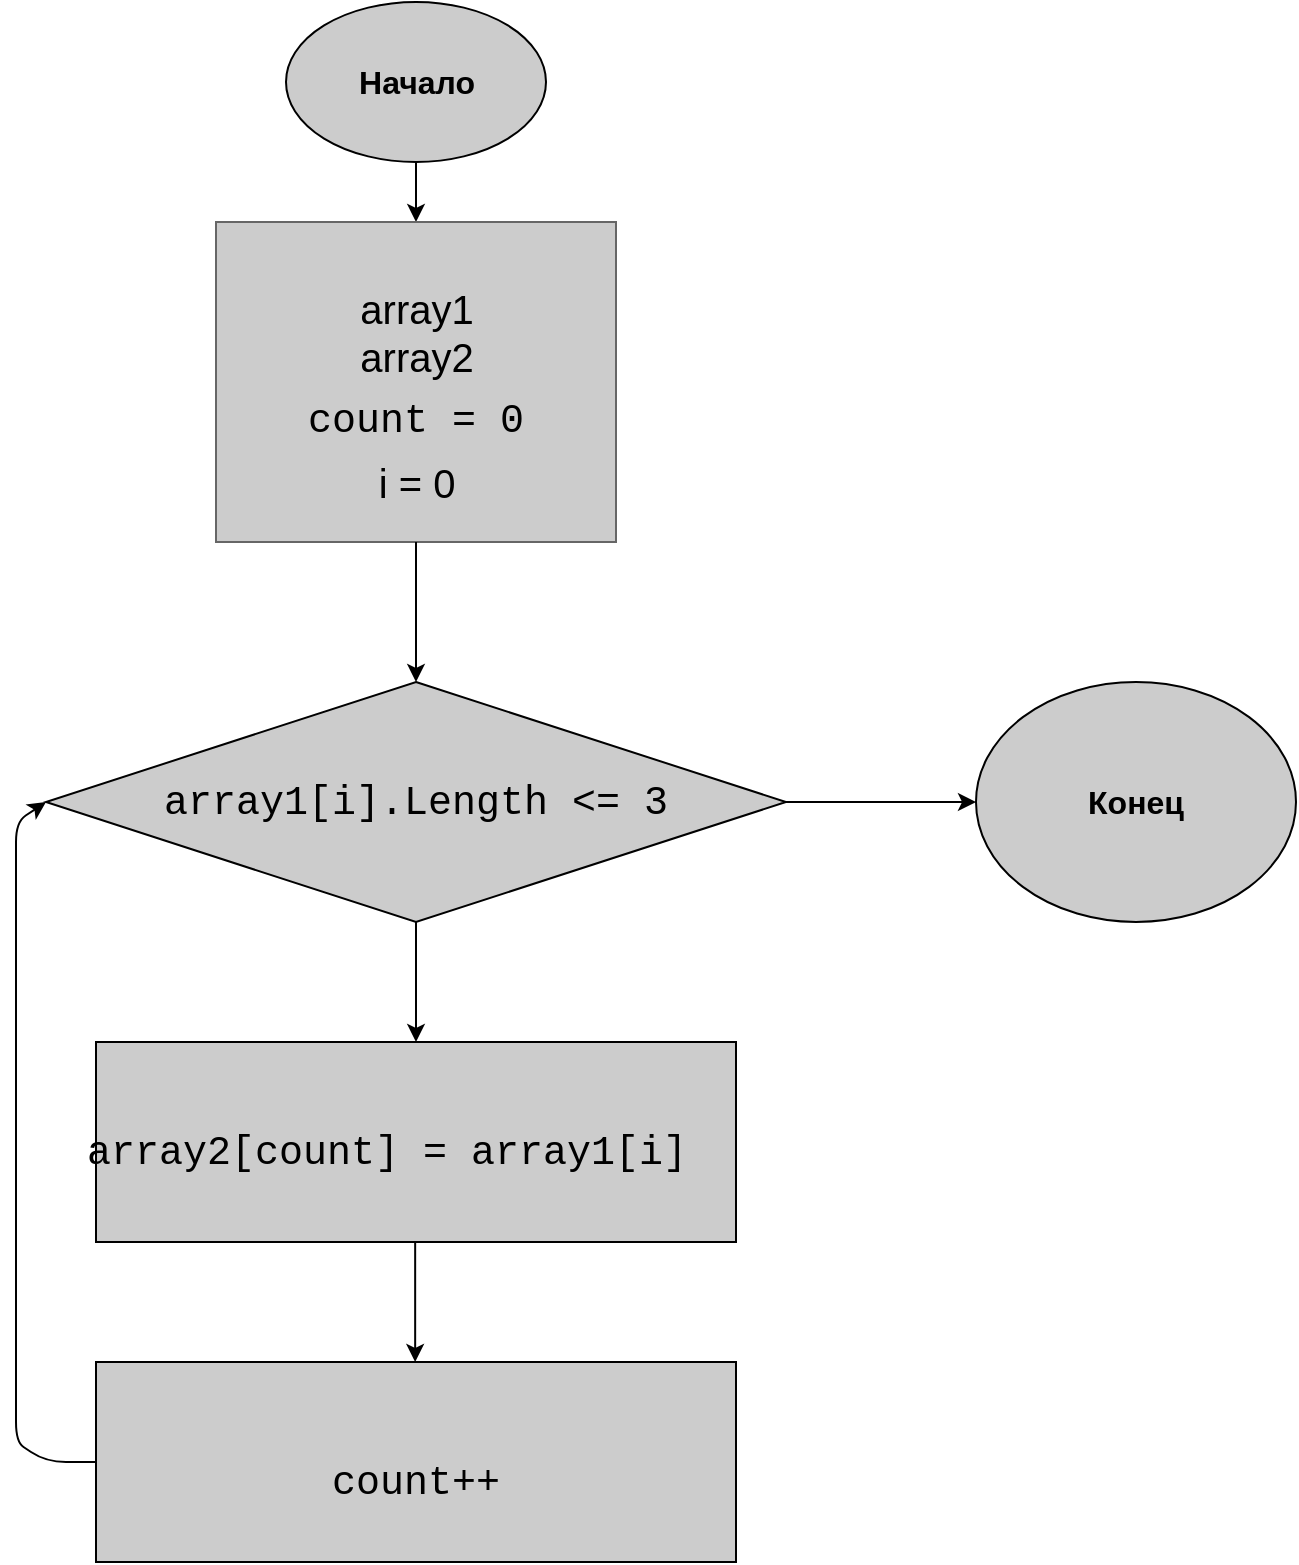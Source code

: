 <mxfile>
    <diagram id="IJwfxjd4X6A2nH_bZGJY" name="Страница 1">
        <mxGraphModel dx="448" dy="207" grid="1" gridSize="10" guides="1" tooltips="1" connect="1" arrows="1" fold="1" page="1" pageScale="1" pageWidth="827" pageHeight="1169" math="0" shadow="0">
            <root>
                <mxCell id="0"/>
                <mxCell id="1" parent="0"/>
                <mxCell id="17" value="" style="edgeStyle=none;html=1;fontSize=20;fontColor=#000000;entryX=0.5;entryY=0;entryDx=0;entryDy=0;" edge="1" parent="1" source="2" target="4">
                    <mxGeometry relative="1" as="geometry"/>
                </mxCell>
                <mxCell id="2" value="" style="ellipse;whiteSpace=wrap;html=1;fillColor=#CCCCCC;" vertex="1" parent="1">
                    <mxGeometry x="175" width="130" height="80" as="geometry"/>
                </mxCell>
                <mxCell id="3" value="Начало" style="text;html=1;resizable=0;autosize=1;align=center;verticalAlign=middle;points=[];fillColor=none;strokeColor=none;rounded=0;fontSize=16;fontStyle=1" vertex="1" parent="1">
                    <mxGeometry x="205" y="30" width="70" height="20" as="geometry"/>
                </mxCell>
                <mxCell id="4" value="&lt;br&gt;&lt;br&gt;&lt;div style=&quot;font-family: &amp;#34;consolas&amp;#34; , &amp;#34;courier new&amp;#34; , monospace ; font-weight: normal ; font-size: 20px ; line-height: 27px&quot;&gt;&lt;div&gt;&lt;font color=&quot;#000000&quot;&gt;count = 0&lt;/font&gt;&lt;/div&gt;&lt;/div&gt;" style="whiteSpace=wrap;html=1;fontSize=16;fillColor=#CCCCCC;fontColor=#333333;strokeColor=#666666;" vertex="1" parent="1">
                    <mxGeometry x="140" y="110" width="200" height="160" as="geometry"/>
                </mxCell>
                <mxCell id="5" value="&lt;div style=&quot;font-size: 20px&quot;&gt;&lt;font style=&quot;font-size: 20px&quot;&gt;array1&lt;/font&gt;&lt;/div&gt;&lt;div style=&quot;font-size: 20px&quot;&gt;array2&lt;/div&gt;" style="text;html=1;resizable=0;autosize=1;align=center;verticalAlign=middle;points=[];fillColor=none;strokeColor=none;rounded=0;" vertex="1" parent="1">
                    <mxGeometry x="205" y="150" width="70" height="30" as="geometry"/>
                </mxCell>
                <mxCell id="16" value="" style="edgeStyle=none;html=1;fontSize=20;fontColor=#000000;" edge="1" parent="1" target="7">
                    <mxGeometry relative="1" as="geometry">
                        <mxPoint x="240" y="270" as="sourcePoint"/>
                    </mxGeometry>
                </mxCell>
                <mxCell id="6" value="&lt;font style=&quot;font-size: 20px ; font-weight: normal&quot;&gt;i = 0&lt;/font&gt;" style="text;html=1;resizable=0;autosize=1;align=center;verticalAlign=middle;points=[];fillColor=none;strokeColor=none;rounded=0;fontSize=16;fontStyle=1" vertex="1" parent="1">
                    <mxGeometry x="215" y="225" width="50" height="30" as="geometry"/>
                </mxCell>
                <mxCell id="12" value="" style="edgeStyle=none;html=1;fontSize=20;fontColor=#000000;" edge="1" parent="1" source="7" target="11">
                    <mxGeometry relative="1" as="geometry"/>
                </mxCell>
                <mxCell id="14" value="" style="edgeStyle=none;html=1;fontSize=20;fontColor=#000000;entryX=0.5;entryY=0;entryDx=0;entryDy=0;" edge="1" parent="1" source="7" target="8">
                    <mxGeometry relative="1" as="geometry"/>
                </mxCell>
                <mxCell id="7" value="&lt;div style=&quot;font-family: &amp;#34;consolas&amp;#34; , &amp;#34;courier new&amp;#34; , monospace ; font-size: 20px ; line-height: 27px&quot;&gt;array1[i].Length &amp;lt;= 3&lt;/div&gt;" style="rhombus;whiteSpace=wrap;html=1;fontSize=16;fillColor=#CCCCCC;" vertex="1" parent="1">
                    <mxGeometry x="55" y="340" width="370" height="120" as="geometry"/>
                </mxCell>
                <mxCell id="8" value="" style="whiteSpace=wrap;html=1;fontSize=16;fillColor=#CCCCCC;" vertex="1" parent="1">
                    <mxGeometry x="80" y="520" width="320" height="100" as="geometry"/>
                </mxCell>
                <mxCell id="9" value="&lt;div style=&quot;font-family: &amp;#34;consolas&amp;#34; , &amp;#34;courier new&amp;#34; , monospace ; line-height: 27px&quot;&gt;array2[count] = array1[i]&lt;/div&gt;" style="text;html=1;resizable=0;autosize=1;align=center;verticalAlign=middle;points=[];fillColor=none;strokeColor=none;rounded=0;labelBackgroundColor=none;fontSize=20;fontColor=#000000;" vertex="1" parent="1">
                    <mxGeometry x="80" y="560" width="290" height="30" as="geometry"/>
                </mxCell>
                <mxCell id="20" value="" style="edgeStyle=none;html=1;fontSize=20;fontColor=#000000;entryX=0;entryY=0.5;entryDx=0;entryDy=0;exitX=0;exitY=0.5;exitDx=0;exitDy=0;" edge="1" parent="1" source="10" target="7">
                    <mxGeometry relative="1" as="geometry">
                        <mxPoint y="730" as="targetPoint"/>
                        <Array as="points">
                            <mxPoint x="55" y="730"/>
                            <mxPoint x="40" y="720"/>
                            <mxPoint x="40" y="680"/>
                            <mxPoint x="40" y="560"/>
                            <mxPoint x="40" y="440"/>
                            <mxPoint x="40" y="410"/>
                        </Array>
                    </mxGeometry>
                </mxCell>
                <mxCell id="10" value="&lt;br&gt;&lt;br&gt;&lt;div style=&quot;font-family: &amp;#34;consolas&amp;#34; , &amp;#34;courier new&amp;#34; , monospace ; font-weight: normal ; font-size: 20px ; line-height: 27px&quot;&gt;&lt;div&gt;count++&lt;/div&gt;&lt;/div&gt;&lt;br&gt;" style="whiteSpace=wrap;html=1;fontSize=16;fillColor=#CCCCCC;" vertex="1" parent="1">
                    <mxGeometry x="80" y="680" width="320" height="100" as="geometry"/>
                </mxCell>
                <mxCell id="11" value="&lt;b&gt;Конец&lt;/b&gt;" style="ellipse;whiteSpace=wrap;html=1;fontSize=16;fillColor=#CCCCCC;" vertex="1" parent="1">
                    <mxGeometry x="520" y="340" width="160" height="120" as="geometry"/>
                </mxCell>
                <mxCell id="15" value="" style="edgeStyle=none;html=1;fontSize=20;fontColor=#000000;entryX=0.5;entryY=0;entryDx=0;entryDy=0;" edge="1" parent="1">
                    <mxGeometry relative="1" as="geometry">
                        <mxPoint x="239.58" y="620" as="sourcePoint"/>
                        <mxPoint x="239.58" y="680" as="targetPoint"/>
                    </mxGeometry>
                </mxCell>
            </root>
        </mxGraphModel>
    </diagram>
</mxfile>